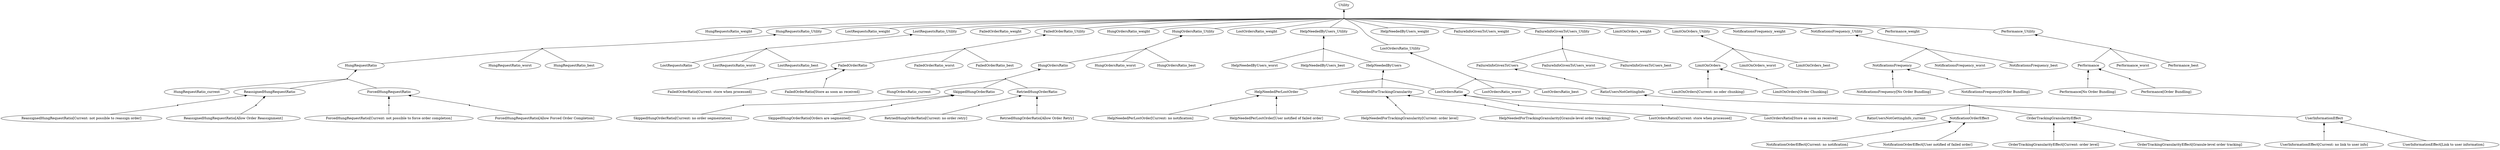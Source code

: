 digraph G { 
rankdir = BT 
"HungRequestsRatio_weight" [shape = oval] 
"HungRequestRatio_current" [shape = oval] 
AndRef0[shape = point] 
AndRef0->"ReassignedHungRequestRatio"
"ReassignedHungRequestRatio[Current: not possible to reassign order]"->AndRef0 [dir = none] 
AndRef1[shape = point] 
AndRef1->"ReassignedHungRequestRatio"
"ReassignedHungRequestRatio[Allow Order Reassignment]"->AndRef1 [dir = none] 
"ReassignedHungRequestRatio" [shape = oval] 
AndRef2[shape = point] 
AndRef2->"ForcedHungRequestRatio"
"ForcedHungRequestRatio[Current: not possible to force order completion]"->AndRef2 [dir = none] 
AndRef3[shape = point] 
AndRef3->"ForcedHungRequestRatio"
"ForcedHungRequestRatio[Allow Forced Order Completion]"->AndRef3 [dir = none] 
"ForcedHungRequestRatio" [shape = oval] 
"HungRequestRatio" [shape = oval] 
AndRef4[shape = point] 
AndRef4->"HungRequestRatio"
"HungRequestRatio_current"->AndRef4 [dir = none] 
"ReassignedHungRequestRatio"->AndRef4 [dir = none] 
"ForcedHungRequestRatio"->AndRef4 [dir = none] 
"HungRequestRatio_worst" [shape = oval] 
"HungRequestRatio_best" [shape = oval] 
"HungRequestsRatio_Utility" [shape = oval] 
AndRef5[shape = point] 
AndRef5->"HungRequestsRatio_Utility"
"HungRequestRatio"->AndRef5 [dir = none] 
"HungRequestRatio_worst"->AndRef5 [dir = none] 
"HungRequestRatio_best"->AndRef5 [dir = none] 
"LostRequestsRatio_weight" [shape = oval] 
"LostRequestsRatio" [shape = oval] 
"LostRequestsRatio_worst" [shape = oval] 
"LostRequestsRatio_best" [shape = oval] 
"LostRequestsRatio_Utility" [shape = oval] 
AndRef6[shape = point] 
AndRef6->"LostRequestsRatio_Utility"
"LostRequestsRatio"->AndRef6 [dir = none] 
"LostRequestsRatio_worst"->AndRef6 [dir = none] 
"LostRequestsRatio_best"->AndRef6 [dir = none] 
"FailedOrderRatio_weight" [shape = oval] 
AndRef7[shape = point] 
AndRef7->"FailedOrderRatio"
"FailedOrderRatio[Current: store when processed]"->AndRef7 [dir = none] 
AndRef8[shape = point] 
AndRef8->"FailedOrderRatio"
"FailedOrderRatio[Store as soon as received]"->AndRef8 [dir = none] 
"FailedOrderRatio" [shape = oval] 
"FailedOrderRatio_worst" [shape = oval] 
"FailedOrderRatio_best" [shape = oval] 
"FailedOrderRatio_Utility" [shape = oval] 
AndRef9[shape = point] 
AndRef9->"FailedOrderRatio_Utility"
"FailedOrderRatio"->AndRef9 [dir = none] 
"FailedOrderRatio_worst"->AndRef9 [dir = none] 
"FailedOrderRatio_best"->AndRef9 [dir = none] 
"HungOrdersRatio_weight" [shape = oval] 
"HungOrdersRatio_current" [shape = oval] 
AndRef10[shape = point] 
AndRef10->"SkippedHungOrderRatio"
"SkippedHungOrderRatio[Current: no order segmentation]"->AndRef10 [dir = none] 
AndRef11[shape = point] 
AndRef11->"SkippedHungOrderRatio"
"SkippedHungOrderRatio[Orders are segmented]"->AndRef11 [dir = none] 
"SkippedHungOrderRatio" [shape = oval] 
AndRef12[shape = point] 
AndRef12->"RetriedHungOrderRatio"
"RetriedHungOrderRatio[Current: no order retry]"->AndRef12 [dir = none] 
AndRef13[shape = point] 
AndRef13->"RetriedHungOrderRatio"
"RetriedHungOrderRatio[Allow Order Retry]"->AndRef13 [dir = none] 
"RetriedHungOrderRatio" [shape = oval] 
"HungOrdersRatio" [shape = oval] 
AndRef14[shape = point] 
AndRef14->"HungOrdersRatio"
"HungOrdersRatio_current"->AndRef14 [dir = none] 
"SkippedHungOrderRatio"->AndRef14 [dir = none] 
"RetriedHungOrderRatio"->AndRef14 [dir = none] 
"HungOrdersRatio_worst" [shape = oval] 
"HungOrdersRatio_best" [shape = oval] 
"HungOrdersRatio_Utility" [shape = oval] 
AndRef15[shape = point] 
AndRef15->"HungOrdersRatio_Utility"
"HungOrdersRatio"->AndRef15 [dir = none] 
"HungOrdersRatio_worst"->AndRef15 [dir = none] 
"HungOrdersRatio_best"->AndRef15 [dir = none] 
"LostOrdersRatio_weight" [shape = oval] 
AndRef16[shape = point] 
AndRef16->"LostOrdersRatio"
"LostOrdersRatio[Current: store when processed]"->AndRef16 [dir = none] 
AndRef17[shape = point] 
AndRef17->"LostOrdersRatio"
"LostOrdersRatio[Store as soon as received]"->AndRef17 [dir = none] 
"LostOrdersRatio" [shape = oval] 
"LostOrdersRatio_worst" [shape = oval] 
"LostOrdersRatio_best" [shape = oval] 
"LostOrdersRatio_Utility" [shape = oval] 
AndRef18[shape = point] 
AndRef18->"LostOrdersRatio_Utility"
"LostOrdersRatio"->AndRef18 [dir = none] 
"LostOrdersRatio_worst"->AndRef18 [dir = none] 
"LostOrdersRatio_best"->AndRef18 [dir = none] 
"HelpNeededByUsers_weight" [shape = oval] 
AndRef19[shape = point] 
AndRef19->"HelpNeededPerLostOrder"
"HelpNeededPerLostOrder[Current: no notification]"->AndRef19 [dir = none] 
AndRef20[shape = point] 
AndRef20->"HelpNeededPerLostOrder"
"HelpNeededPerLostOrder[User notified of failed order]"->AndRef20 [dir = none] 
"HelpNeededPerLostOrder" [shape = oval] 
AndRef21[shape = point] 
AndRef21->"HelpNeededForTrackingGranularity"
"HelpNeededForTrackingGranularity[Current: order level]"->AndRef21 [dir = none] 
AndRef22[shape = point] 
AndRef22->"HelpNeededForTrackingGranularity"
"HelpNeededForTrackingGranularity[Granule-level order tracking]"->AndRef22 [dir = none] 
"HelpNeededForTrackingGranularity" [shape = oval] 
"HelpNeededByUsers" [shape = oval] 
AndRef23[shape = point] 
AndRef23->"HelpNeededByUsers"
"LostOrdersRatio"->AndRef23 [dir = none] 
"HelpNeededPerLostOrder"->AndRef23 [dir = none] 
"HelpNeededForTrackingGranularity"->AndRef23 [dir = none] 
"HelpNeededByUsers_worst" [shape = oval] 
"HelpNeededByUsers_best" [shape = oval] 
"HelpNeededByUsers_Utility" [shape = oval] 
AndRef24[shape = point] 
AndRef24->"HelpNeededByUsers_Utility"
"HelpNeededByUsers"->AndRef24 [dir = none] 
"HelpNeededByUsers_worst"->AndRef24 [dir = none] 
"HelpNeededByUsers_best"->AndRef24 [dir = none] 
"FailureInfoGivenToUsers_weight" [shape = oval] 
"RatioUsersNotGettingInfo_current" [shape = oval] 
AndRef25[shape = point] 
AndRef25->"NotificationOrderEffect"
"NotificationOrderEffect[Current: no notification]"->AndRef25 [dir = none] 
AndRef26[shape = point] 
AndRef26->"NotificationOrderEffect"
"NotificationOrderEffect[User notified of failed order]"->AndRef26 [dir = none] 
"NotificationOrderEffect" [shape = oval] 
AndRef27[shape = point] 
AndRef27->"OrderTrackingGranularityEffect"
"OrderTrackingGranularityEffect[Current: order level]"->AndRef27 [dir = none] 
AndRef28[shape = point] 
AndRef28->"OrderTrackingGranularityEffect"
"OrderTrackingGranularityEffect[Granule-level order tracking]"->AndRef28 [dir = none] 
"OrderTrackingGranularityEffect" [shape = oval] 
AndRef29[shape = point] 
AndRef29->"UserInformationEffect"
"UserInformationEffect[Current: no link to user info]"->AndRef29 [dir = none] 
AndRef30[shape = point] 
AndRef30->"UserInformationEffect"
"UserInformationEffect[Link to user information]"->AndRef30 [dir = none] 
"UserInformationEffect" [shape = oval] 
"RatioUsersNotGettingInfo" [shape = oval] 
AndRef31[shape = point] 
AndRef31->"RatioUsersNotGettingInfo"
"RatioUsersNotGettingInfo_current"->AndRef31 [dir = none] 
"NotificationOrderEffect"->AndRef31 [dir = none] 
"OrderTrackingGranularityEffect"->AndRef31 [dir = none] 
"UserInformationEffect"->AndRef31 [dir = none] 
"FailureInfoGivenToUsers" [shape = oval] 
AndRef32[shape = point] 
AndRef32->"FailureInfoGivenToUsers"
"RatioUsersNotGettingInfo"->AndRef32 [dir = none] 
"FailureInfoGivenToUsers_worst" [shape = oval] 
"FailureInfoGivenToUsers_best" [shape = oval] 
"FailureInfoGivenToUsers_Utility" [shape = oval] 
AndRef33[shape = point] 
AndRef33->"FailureInfoGivenToUsers_Utility"
"FailureInfoGivenToUsers"->AndRef33 [dir = none] 
"FailureInfoGivenToUsers_worst"->AndRef33 [dir = none] 
"FailureInfoGivenToUsers_best"->AndRef33 [dir = none] 
"LimitOnOrders_weight" [shape = oval] 
AndRef34[shape = point] 
AndRef34->"LimitOnOrders"
"LimitOnOrders[Current: no oder chunking]"->AndRef34 [dir = none] 
AndRef35[shape = point] 
AndRef35->"LimitOnOrders"
"LimitOnOrders[Order Chunking]"->AndRef35 [dir = none] 
"LimitOnOrders" [shape = oval] 
"LimitOnOrders_worst" [shape = oval] 
"LimitOnOrders_best" [shape = oval] 
"LimitOnOrders_Utility" [shape = oval] 
AndRef36[shape = point] 
AndRef36->"LimitOnOrders_Utility"
"LimitOnOrders"->AndRef36 [dir = none] 
"LimitOnOrders_worst"->AndRef36 [dir = none] 
"LimitOnOrders_best"->AndRef36 [dir = none] 
"NotificationsFrequency_weight" [shape = oval] 
AndRef37[shape = point] 
AndRef37->"NotificationsFrequency"
"NotificationsFrequency[No Order Bundling]"->AndRef37 [dir = none] 
AndRef38[shape = point] 
AndRef38->"NotificationsFrequency"
"NotificationsFrequency[Order Bundling]"->AndRef38 [dir = none] 
"NotificationsFrequency" [shape = oval] 
"NotificationsFrequency_worst" [shape = oval] 
"NotificationsFrequency_best" [shape = oval] 
"NotificationsFrequency_Utility" [shape = oval] 
AndRef39[shape = point] 
AndRef39->"NotificationsFrequency_Utility"
"NotificationsFrequency"->AndRef39 [dir = none] 
"NotificationsFrequency_worst"->AndRef39 [dir = none] 
"NotificationsFrequency_best"->AndRef39 [dir = none] 
"Performance_weight" [shape = oval] 
AndRef40[shape = point] 
AndRef40->"Performance"
"Performance[No Order Bundling]"->AndRef40 [dir = none] 
AndRef41[shape = point] 
AndRef41->"Performance"
"Performance[Order Bundling]"->AndRef41 [dir = none] 
"Performance" [shape = oval] 
"Performance_worst" [shape = oval] 
"Performance_best" [shape = oval] 
"Performance_Utility" [shape = oval] 
AndRef42[shape = point] 
AndRef42->"Performance_Utility"
"Performance"->AndRef42 [dir = none] 
"Performance_worst"->AndRef42 [dir = none] 
"Performance_best"->AndRef42 [dir = none] 
"Utility" [shape = oval] 
AndRef43[shape = point] 
AndRef43->"Utility"
"HungRequestsRatio_weight"->AndRef43 [dir = none] 
"HungRequestsRatio_Utility"->AndRef43 [dir = none] 
"LostRequestsRatio_weight"->AndRef43 [dir = none] 
"LostRequestsRatio_Utility"->AndRef43 [dir = none] 
"FailedOrderRatio_weight"->AndRef43 [dir = none] 
"FailedOrderRatio_Utility"->AndRef43 [dir = none] 
"HungOrdersRatio_weight"->AndRef43 [dir = none] 
"HungOrdersRatio_Utility"->AndRef43 [dir = none] 
"LostOrdersRatio_weight"->AndRef43 [dir = none] 
"LostOrdersRatio_Utility"->AndRef43 [dir = none] 
"HelpNeededByUsers_weight"->AndRef43 [dir = none] 
"HelpNeededByUsers_Utility"->AndRef43 [dir = none] 
"FailureInfoGivenToUsers_weight"->AndRef43 [dir = none] 
"FailureInfoGivenToUsers_Utility"->AndRef43 [dir = none] 
"LimitOnOrders_weight"->AndRef43 [dir = none] 
"LimitOnOrders_Utility"->AndRef43 [dir = none] 
"NotificationsFrequency_weight"->AndRef43 [dir = none] 
"NotificationsFrequency_Utility"->AndRef43 [dir = none] 
"Performance_weight"->AndRef43 [dir = none] 
"Performance_Utility"->AndRef43 [dir = none] 
}
